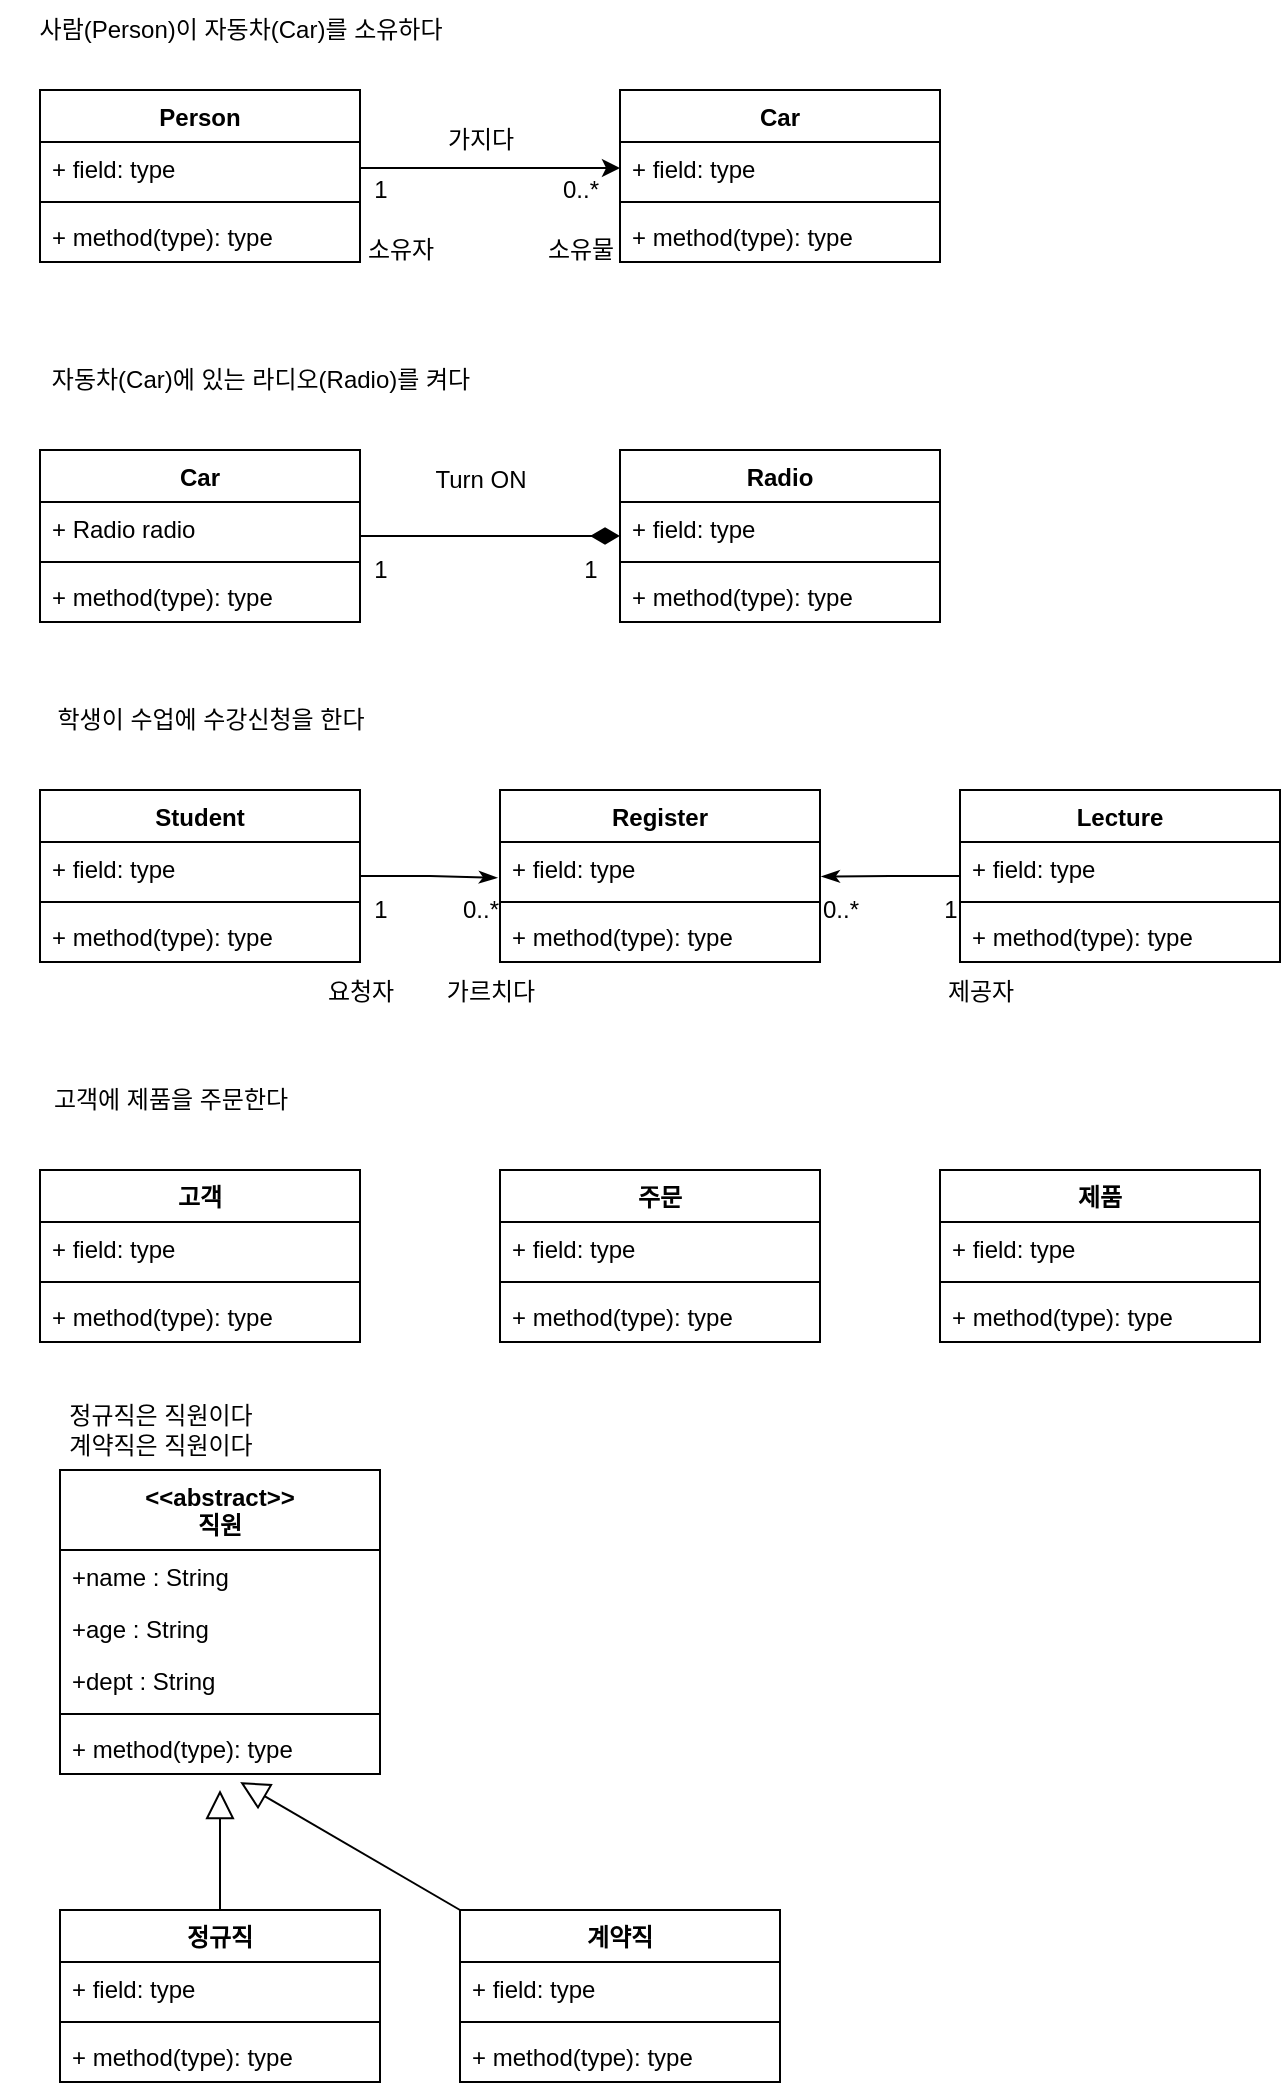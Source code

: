 <mxfile version="20.4.0" type="device" pages="2"><diagram id="C5RBs43oDa-KdzZeNtuy" name="Page-1"><mxGraphModel dx="813" dy="454" grid="1" gridSize="10" guides="1" tooltips="1" connect="1" arrows="1" fold="1" page="1" pageScale="1" pageWidth="3300" pageHeight="4681" math="0" shadow="0"><root><mxCell id="WIyWlLk6GJQsqaUBKTNV-0"/><mxCell id="WIyWlLk6GJQsqaUBKTNV-1" parent="WIyWlLk6GJQsqaUBKTNV-0"/><mxCell id="ohWjydTr4mGDz8ytIWR_-1" value="사람(Person)이 자동차(Car)를 소유하다" style="text;html=1;align=center;verticalAlign=middle;resizable=0;points=[];autosize=1;strokeColor=none;fillColor=none;" vertex="1" parent="WIyWlLk6GJQsqaUBKTNV-1"><mxGeometry x="10" y="105" width="240" height="30" as="geometry"/></mxCell><mxCell id="ohWjydTr4mGDz8ytIWR_-2" value="Person" style="swimlane;fontStyle=1;align=center;verticalAlign=top;childLayout=stackLayout;horizontal=1;startSize=26;horizontalStack=0;resizeParent=1;resizeParentMax=0;resizeLast=0;collapsible=1;marginBottom=0;" vertex="1" parent="WIyWlLk6GJQsqaUBKTNV-1"><mxGeometry x="30" y="150" width="160" height="86" as="geometry"/></mxCell><mxCell id="ohWjydTr4mGDz8ytIWR_-3" value="+ field: type" style="text;strokeColor=none;fillColor=none;align=left;verticalAlign=top;spacingLeft=4;spacingRight=4;overflow=hidden;rotatable=0;points=[[0,0.5],[1,0.5]];portConstraint=eastwest;" vertex="1" parent="ohWjydTr4mGDz8ytIWR_-2"><mxGeometry y="26" width="160" height="26" as="geometry"/></mxCell><mxCell id="ohWjydTr4mGDz8ytIWR_-4" value="" style="line;strokeWidth=1;fillColor=none;align=left;verticalAlign=middle;spacingTop=-1;spacingLeft=3;spacingRight=3;rotatable=0;labelPosition=right;points=[];portConstraint=eastwest;strokeColor=inherit;" vertex="1" parent="ohWjydTr4mGDz8ytIWR_-2"><mxGeometry y="52" width="160" height="8" as="geometry"/></mxCell><mxCell id="ohWjydTr4mGDz8ytIWR_-5" value="+ method(type): type" style="text;strokeColor=none;fillColor=none;align=left;verticalAlign=top;spacingLeft=4;spacingRight=4;overflow=hidden;rotatable=0;points=[[0,0.5],[1,0.5]];portConstraint=eastwest;" vertex="1" parent="ohWjydTr4mGDz8ytIWR_-2"><mxGeometry y="60" width="160" height="26" as="geometry"/></mxCell><mxCell id="ohWjydTr4mGDz8ytIWR_-6" value="Car" style="swimlane;fontStyle=1;align=center;verticalAlign=top;childLayout=stackLayout;horizontal=1;startSize=26;horizontalStack=0;resizeParent=1;resizeParentMax=0;resizeLast=0;collapsible=1;marginBottom=0;" vertex="1" parent="WIyWlLk6GJQsqaUBKTNV-1"><mxGeometry x="320" y="150" width="160" height="86" as="geometry"/></mxCell><mxCell id="ohWjydTr4mGDz8ytIWR_-7" value="+ field: type" style="text;strokeColor=none;fillColor=none;align=left;verticalAlign=top;spacingLeft=4;spacingRight=4;overflow=hidden;rotatable=0;points=[[0,0.5],[1,0.5]];portConstraint=eastwest;" vertex="1" parent="ohWjydTr4mGDz8ytIWR_-6"><mxGeometry y="26" width="160" height="26" as="geometry"/></mxCell><mxCell id="ohWjydTr4mGDz8ytIWR_-8" value="" style="line;strokeWidth=1;fillColor=none;align=left;verticalAlign=middle;spacingTop=-1;spacingLeft=3;spacingRight=3;rotatable=0;labelPosition=right;points=[];portConstraint=eastwest;strokeColor=inherit;" vertex="1" parent="ohWjydTr4mGDz8ytIWR_-6"><mxGeometry y="52" width="160" height="8" as="geometry"/></mxCell><mxCell id="ohWjydTr4mGDz8ytIWR_-9" value="+ method(type): type" style="text;strokeColor=none;fillColor=none;align=left;verticalAlign=top;spacingLeft=4;spacingRight=4;overflow=hidden;rotatable=0;points=[[0,0.5],[1,0.5]];portConstraint=eastwest;" vertex="1" parent="ohWjydTr4mGDz8ytIWR_-6"><mxGeometry y="60" width="160" height="26" as="geometry"/></mxCell><mxCell id="ohWjydTr4mGDz8ytIWR_-10" value="" style="edgeStyle=orthogonalEdgeStyle;rounded=0;orthogonalLoop=1;jettySize=auto;html=1;entryX=0;entryY=0.5;entryDx=0;entryDy=0;" edge="1" parent="WIyWlLk6GJQsqaUBKTNV-1" source="ohWjydTr4mGDz8ytIWR_-3" target="ohWjydTr4mGDz8ytIWR_-7"><mxGeometry relative="1" as="geometry"><Array as="points"/></mxGeometry></mxCell><mxCell id="ohWjydTr4mGDz8ytIWR_-11" value="가지다" style="text;html=1;align=center;verticalAlign=middle;resizable=0;points=[];autosize=1;strokeColor=none;fillColor=none;" vertex="1" parent="WIyWlLk6GJQsqaUBKTNV-1"><mxGeometry x="220" y="160" width="60" height="30" as="geometry"/></mxCell><mxCell id="ohWjydTr4mGDz8ytIWR_-12" value="1" style="text;html=1;align=center;verticalAlign=middle;resizable=0;points=[];autosize=1;strokeColor=none;fillColor=none;" vertex="1" parent="WIyWlLk6GJQsqaUBKTNV-1"><mxGeometry x="185" y="185" width="30" height="30" as="geometry"/></mxCell><mxCell id="ohWjydTr4mGDz8ytIWR_-13" value="0..*" style="text;html=1;align=center;verticalAlign=middle;resizable=0;points=[];autosize=1;strokeColor=none;fillColor=none;" vertex="1" parent="WIyWlLk6GJQsqaUBKTNV-1"><mxGeometry x="280" y="185" width="40" height="30" as="geometry"/></mxCell><mxCell id="ohWjydTr4mGDz8ytIWR_-14" value="소유자" style="text;html=1;align=center;verticalAlign=middle;resizable=0;points=[];autosize=1;strokeColor=none;fillColor=none;" vertex="1" parent="WIyWlLk6GJQsqaUBKTNV-1"><mxGeometry x="180" y="215" width="60" height="30" as="geometry"/></mxCell><mxCell id="ohWjydTr4mGDz8ytIWR_-15" value="소유물" style="text;html=1;align=center;verticalAlign=middle;resizable=0;points=[];autosize=1;strokeColor=none;fillColor=none;" vertex="1" parent="WIyWlLk6GJQsqaUBKTNV-1"><mxGeometry x="270" y="215" width="60" height="30" as="geometry"/></mxCell><mxCell id="ohWjydTr4mGDz8ytIWR_-16" value="자동차(Car)에 있는 라디오(Radio)를 켜다" style="text;html=1;align=center;verticalAlign=middle;resizable=0;points=[];autosize=1;strokeColor=none;fillColor=none;" vertex="1" parent="WIyWlLk6GJQsqaUBKTNV-1"><mxGeometry x="20" y="280" width="240" height="30" as="geometry"/></mxCell><mxCell id="ohWjydTr4mGDz8ytIWR_-25" value="" style="edgeStyle=orthogonalEdgeStyle;rounded=0;orthogonalLoop=1;jettySize=auto;html=1;entryX=0;entryY=0.654;entryDx=0;entryDy=0;entryPerimeter=0;endArrow=diamondThin;endFill=1;endSize=12;" edge="1" parent="WIyWlLk6GJQsqaUBKTNV-1" source="ohWjydTr4mGDz8ytIWR_-17" target="ohWjydTr4mGDz8ytIWR_-22"><mxGeometry relative="1" as="geometry"/></mxCell><mxCell id="ohWjydTr4mGDz8ytIWR_-17" value="Car" style="swimlane;fontStyle=1;align=center;verticalAlign=top;childLayout=stackLayout;horizontal=1;startSize=26;horizontalStack=0;resizeParent=1;resizeParentMax=0;resizeLast=0;collapsible=1;marginBottom=0;" vertex="1" parent="WIyWlLk6GJQsqaUBKTNV-1"><mxGeometry x="30" y="330" width="160" height="86" as="geometry"/></mxCell><mxCell id="ohWjydTr4mGDz8ytIWR_-18" value="+ Radio radio" style="text;strokeColor=none;fillColor=none;align=left;verticalAlign=top;spacingLeft=4;spacingRight=4;overflow=hidden;rotatable=0;points=[[0,0.5],[1,0.5]];portConstraint=eastwest;" vertex="1" parent="ohWjydTr4mGDz8ytIWR_-17"><mxGeometry y="26" width="160" height="26" as="geometry"/></mxCell><mxCell id="ohWjydTr4mGDz8ytIWR_-19" value="" style="line;strokeWidth=1;fillColor=none;align=left;verticalAlign=middle;spacingTop=-1;spacingLeft=3;spacingRight=3;rotatable=0;labelPosition=right;points=[];portConstraint=eastwest;strokeColor=inherit;" vertex="1" parent="ohWjydTr4mGDz8ytIWR_-17"><mxGeometry y="52" width="160" height="8" as="geometry"/></mxCell><mxCell id="ohWjydTr4mGDz8ytIWR_-20" value="+ method(type): type" style="text;strokeColor=none;fillColor=none;align=left;verticalAlign=top;spacingLeft=4;spacingRight=4;overflow=hidden;rotatable=0;points=[[0,0.5],[1,0.5]];portConstraint=eastwest;" vertex="1" parent="ohWjydTr4mGDz8ytIWR_-17"><mxGeometry y="60" width="160" height="26" as="geometry"/></mxCell><mxCell id="ohWjydTr4mGDz8ytIWR_-21" value="Radio" style="swimlane;fontStyle=1;align=center;verticalAlign=top;childLayout=stackLayout;horizontal=1;startSize=26;horizontalStack=0;resizeParent=1;resizeParentMax=0;resizeLast=0;collapsible=1;marginBottom=0;" vertex="1" parent="WIyWlLk6GJQsqaUBKTNV-1"><mxGeometry x="320" y="330" width="160" height="86" as="geometry"/></mxCell><mxCell id="ohWjydTr4mGDz8ytIWR_-22" value="+ field: type" style="text;strokeColor=none;fillColor=none;align=left;verticalAlign=top;spacingLeft=4;spacingRight=4;overflow=hidden;rotatable=0;points=[[0,0.5],[1,0.5]];portConstraint=eastwest;" vertex="1" parent="ohWjydTr4mGDz8ytIWR_-21"><mxGeometry y="26" width="160" height="26" as="geometry"/></mxCell><mxCell id="ohWjydTr4mGDz8ytIWR_-23" value="" style="line;strokeWidth=1;fillColor=none;align=left;verticalAlign=middle;spacingTop=-1;spacingLeft=3;spacingRight=3;rotatable=0;labelPosition=right;points=[];portConstraint=eastwest;strokeColor=inherit;" vertex="1" parent="ohWjydTr4mGDz8ytIWR_-21"><mxGeometry y="52" width="160" height="8" as="geometry"/></mxCell><mxCell id="ohWjydTr4mGDz8ytIWR_-24" value="+ method(type): type" style="text;strokeColor=none;fillColor=none;align=left;verticalAlign=top;spacingLeft=4;spacingRight=4;overflow=hidden;rotatable=0;points=[[0,0.5],[1,0.5]];portConstraint=eastwest;" vertex="1" parent="ohWjydTr4mGDz8ytIWR_-21"><mxGeometry y="60" width="160" height="26" as="geometry"/></mxCell><mxCell id="ohWjydTr4mGDz8ytIWR_-26" value="Turn ON" style="text;html=1;align=center;verticalAlign=middle;resizable=0;points=[];autosize=1;strokeColor=none;fillColor=none;" vertex="1" parent="WIyWlLk6GJQsqaUBKTNV-1"><mxGeometry x="215" y="330" width="70" height="30" as="geometry"/></mxCell><mxCell id="ohWjydTr4mGDz8ytIWR_-27" value="1" style="text;html=1;align=center;verticalAlign=middle;resizable=0;points=[];autosize=1;strokeColor=none;fillColor=none;" vertex="1" parent="WIyWlLk6GJQsqaUBKTNV-1"><mxGeometry x="185" y="375" width="30" height="30" as="geometry"/></mxCell><mxCell id="ohWjydTr4mGDz8ytIWR_-28" value="1" style="text;html=1;align=center;verticalAlign=middle;resizable=0;points=[];autosize=1;strokeColor=none;fillColor=none;" vertex="1" parent="WIyWlLk6GJQsqaUBKTNV-1"><mxGeometry x="290" y="375" width="30" height="30" as="geometry"/></mxCell><mxCell id="ohWjydTr4mGDz8ytIWR_-29" value="학생이 수업에 수강신청을 한다" style="text;html=1;align=center;verticalAlign=middle;resizable=0;points=[];autosize=1;strokeColor=none;fillColor=none;" vertex="1" parent="WIyWlLk6GJQsqaUBKTNV-1"><mxGeometry x="20" y="450" width="190" height="30" as="geometry"/></mxCell><mxCell id="ohWjydTr4mGDz8ytIWR_-42" value="" style="edgeStyle=orthogonalEdgeStyle;rounded=0;orthogonalLoop=1;jettySize=auto;html=1;endArrow=classicThin;endFill=1;endSize=6;entryX=-0.009;entryY=0.687;entryDx=0;entryDy=0;entryPerimeter=0;" edge="1" parent="WIyWlLk6GJQsqaUBKTNV-1" source="ohWjydTr4mGDz8ytIWR_-30" target="ohWjydTr4mGDz8ytIWR_-39"><mxGeometry relative="1" as="geometry"/></mxCell><mxCell id="ohWjydTr4mGDz8ytIWR_-30" value="Student" style="swimlane;fontStyle=1;align=center;verticalAlign=top;childLayout=stackLayout;horizontal=1;startSize=26;horizontalStack=0;resizeParent=1;resizeParentMax=0;resizeLast=0;collapsible=1;marginBottom=0;" vertex="1" parent="WIyWlLk6GJQsqaUBKTNV-1"><mxGeometry x="30" y="500" width="160" height="86" as="geometry"/></mxCell><mxCell id="ohWjydTr4mGDz8ytIWR_-31" value="+ field: type" style="text;strokeColor=none;fillColor=none;align=left;verticalAlign=top;spacingLeft=4;spacingRight=4;overflow=hidden;rotatable=0;points=[[0,0.5],[1,0.5]];portConstraint=eastwest;" vertex="1" parent="ohWjydTr4mGDz8ytIWR_-30"><mxGeometry y="26" width="160" height="26" as="geometry"/></mxCell><mxCell id="ohWjydTr4mGDz8ytIWR_-32" value="" style="line;strokeWidth=1;fillColor=none;align=left;verticalAlign=middle;spacingTop=-1;spacingLeft=3;spacingRight=3;rotatable=0;labelPosition=right;points=[];portConstraint=eastwest;strokeColor=inherit;" vertex="1" parent="ohWjydTr4mGDz8ytIWR_-30"><mxGeometry y="52" width="160" height="8" as="geometry"/></mxCell><mxCell id="ohWjydTr4mGDz8ytIWR_-33" value="+ method(type): type" style="text;strokeColor=none;fillColor=none;align=left;verticalAlign=top;spacingLeft=4;spacingRight=4;overflow=hidden;rotatable=0;points=[[0,0.5],[1,0.5]];portConstraint=eastwest;" vertex="1" parent="ohWjydTr4mGDz8ytIWR_-30"><mxGeometry y="60" width="160" height="26" as="geometry"/></mxCell><mxCell id="ohWjydTr4mGDz8ytIWR_-43" value="" style="edgeStyle=orthogonalEdgeStyle;rounded=0;orthogonalLoop=1;jettySize=auto;html=1;endArrow=classicThin;endFill=1;endSize=6;entryX=1.005;entryY=0.665;entryDx=0;entryDy=0;entryPerimeter=0;" edge="1" parent="WIyWlLk6GJQsqaUBKTNV-1" source="ohWjydTr4mGDz8ytIWR_-34" target="ohWjydTr4mGDz8ytIWR_-39"><mxGeometry relative="1" as="geometry"/></mxCell><mxCell id="ohWjydTr4mGDz8ytIWR_-34" value="Lecture" style="swimlane;fontStyle=1;align=center;verticalAlign=top;childLayout=stackLayout;horizontal=1;startSize=26;horizontalStack=0;resizeParent=1;resizeParentMax=0;resizeLast=0;collapsible=1;marginBottom=0;" vertex="1" parent="WIyWlLk6GJQsqaUBKTNV-1"><mxGeometry x="490" y="500" width="160" height="86" as="geometry"/></mxCell><mxCell id="ohWjydTr4mGDz8ytIWR_-35" value="+ field: type" style="text;strokeColor=none;fillColor=none;align=left;verticalAlign=top;spacingLeft=4;spacingRight=4;overflow=hidden;rotatable=0;points=[[0,0.5],[1,0.5]];portConstraint=eastwest;" vertex="1" parent="ohWjydTr4mGDz8ytIWR_-34"><mxGeometry y="26" width="160" height="26" as="geometry"/></mxCell><mxCell id="ohWjydTr4mGDz8ytIWR_-36" value="" style="line;strokeWidth=1;fillColor=none;align=left;verticalAlign=middle;spacingTop=-1;spacingLeft=3;spacingRight=3;rotatable=0;labelPosition=right;points=[];portConstraint=eastwest;strokeColor=inherit;" vertex="1" parent="ohWjydTr4mGDz8ytIWR_-34"><mxGeometry y="52" width="160" height="8" as="geometry"/></mxCell><mxCell id="ohWjydTr4mGDz8ytIWR_-37" value="+ method(type): type" style="text;strokeColor=none;fillColor=none;align=left;verticalAlign=top;spacingLeft=4;spacingRight=4;overflow=hidden;rotatable=0;points=[[0,0.5],[1,0.5]];portConstraint=eastwest;" vertex="1" parent="ohWjydTr4mGDz8ytIWR_-34"><mxGeometry y="60" width="160" height="26" as="geometry"/></mxCell><mxCell id="ohWjydTr4mGDz8ytIWR_-38" value="Register" style="swimlane;fontStyle=1;align=center;verticalAlign=top;childLayout=stackLayout;horizontal=1;startSize=26;horizontalStack=0;resizeParent=1;resizeParentMax=0;resizeLast=0;collapsible=1;marginBottom=0;" vertex="1" parent="WIyWlLk6GJQsqaUBKTNV-1"><mxGeometry x="260" y="500" width="160" height="86" as="geometry"/></mxCell><mxCell id="ohWjydTr4mGDz8ytIWR_-39" value="+ field: type" style="text;strokeColor=none;fillColor=none;align=left;verticalAlign=top;spacingLeft=4;spacingRight=4;overflow=hidden;rotatable=0;points=[[0,0.5],[1,0.5]];portConstraint=eastwest;" vertex="1" parent="ohWjydTr4mGDz8ytIWR_-38"><mxGeometry y="26" width="160" height="26" as="geometry"/></mxCell><mxCell id="ohWjydTr4mGDz8ytIWR_-40" value="" style="line;strokeWidth=1;fillColor=none;align=left;verticalAlign=middle;spacingTop=-1;spacingLeft=3;spacingRight=3;rotatable=0;labelPosition=right;points=[];portConstraint=eastwest;strokeColor=inherit;" vertex="1" parent="ohWjydTr4mGDz8ytIWR_-38"><mxGeometry y="52" width="160" height="8" as="geometry"/></mxCell><mxCell id="ohWjydTr4mGDz8ytIWR_-41" value="+ method(type): type" style="text;strokeColor=none;fillColor=none;align=left;verticalAlign=top;spacingLeft=4;spacingRight=4;overflow=hidden;rotatable=0;points=[[0,0.5],[1,0.5]];portConstraint=eastwest;" vertex="1" parent="ohWjydTr4mGDz8ytIWR_-38"><mxGeometry y="60" width="160" height="26" as="geometry"/></mxCell><mxCell id="ohWjydTr4mGDz8ytIWR_-44" value="1" style="text;html=1;align=center;verticalAlign=middle;resizable=0;points=[];autosize=1;strokeColor=none;fillColor=none;" vertex="1" parent="WIyWlLk6GJQsqaUBKTNV-1"><mxGeometry x="185" y="545" width="30" height="30" as="geometry"/></mxCell><mxCell id="ohWjydTr4mGDz8ytIWR_-45" value="0..*" style="text;html=1;align=center;verticalAlign=middle;resizable=0;points=[];autosize=1;strokeColor=none;fillColor=none;" vertex="1" parent="WIyWlLk6GJQsqaUBKTNV-1"><mxGeometry x="230" y="545" width="40" height="30" as="geometry"/></mxCell><mxCell id="ohWjydTr4mGDz8ytIWR_-46" value="1" style="text;html=1;align=center;verticalAlign=middle;resizable=0;points=[];autosize=1;strokeColor=none;fillColor=none;" vertex="1" parent="WIyWlLk6GJQsqaUBKTNV-1"><mxGeometry x="470" y="545" width="30" height="30" as="geometry"/></mxCell><mxCell id="ohWjydTr4mGDz8ytIWR_-47" value="0..*" style="text;html=1;align=center;verticalAlign=middle;resizable=0;points=[];autosize=1;strokeColor=none;fillColor=none;" vertex="1" parent="WIyWlLk6GJQsqaUBKTNV-1"><mxGeometry x="410" y="545" width="40" height="30" as="geometry"/></mxCell><mxCell id="ohWjydTr4mGDz8ytIWR_-48" value="요청자" style="text;html=1;align=center;verticalAlign=middle;resizable=0;points=[];autosize=1;strokeColor=none;fillColor=none;" vertex="1" parent="WIyWlLk6GJQsqaUBKTNV-1"><mxGeometry x="160" y="586" width="60" height="30" as="geometry"/></mxCell><mxCell id="ohWjydTr4mGDz8ytIWR_-49" value="가르치다" style="text;html=1;align=center;verticalAlign=middle;resizable=0;points=[];autosize=1;strokeColor=none;fillColor=none;" vertex="1" parent="WIyWlLk6GJQsqaUBKTNV-1"><mxGeometry x="220" y="586" width="70" height="30" as="geometry"/></mxCell><mxCell id="ohWjydTr4mGDz8ytIWR_-50" value="제공자" style="text;html=1;align=center;verticalAlign=middle;resizable=0;points=[];autosize=1;strokeColor=none;fillColor=none;" vertex="1" parent="WIyWlLk6GJQsqaUBKTNV-1"><mxGeometry x="470" y="586" width="60" height="30" as="geometry"/></mxCell><mxCell id="ohWjydTr4mGDz8ytIWR_-51" value="고객에 제품을 주문한다" style="text;html=1;align=center;verticalAlign=middle;resizable=0;points=[];autosize=1;strokeColor=none;fillColor=none;" vertex="1" parent="WIyWlLk6GJQsqaUBKTNV-1"><mxGeometry x="20" y="640" width="150" height="30" as="geometry"/></mxCell><mxCell id="ohWjydTr4mGDz8ytIWR_-52" value="고객" style="swimlane;fontStyle=1;align=center;verticalAlign=top;childLayout=stackLayout;horizontal=1;startSize=26;horizontalStack=0;resizeParent=1;resizeParentMax=0;resizeLast=0;collapsible=1;marginBottom=0;" vertex="1" parent="WIyWlLk6GJQsqaUBKTNV-1"><mxGeometry x="30" y="690" width="160" height="86" as="geometry"/></mxCell><mxCell id="ohWjydTr4mGDz8ytIWR_-53" value="+ field: type" style="text;strokeColor=none;fillColor=none;align=left;verticalAlign=top;spacingLeft=4;spacingRight=4;overflow=hidden;rotatable=0;points=[[0,0.5],[1,0.5]];portConstraint=eastwest;" vertex="1" parent="ohWjydTr4mGDz8ytIWR_-52"><mxGeometry y="26" width="160" height="26" as="geometry"/></mxCell><mxCell id="ohWjydTr4mGDz8ytIWR_-54" value="" style="line;strokeWidth=1;fillColor=none;align=left;verticalAlign=middle;spacingTop=-1;spacingLeft=3;spacingRight=3;rotatable=0;labelPosition=right;points=[];portConstraint=eastwest;strokeColor=inherit;" vertex="1" parent="ohWjydTr4mGDz8ytIWR_-52"><mxGeometry y="52" width="160" height="8" as="geometry"/></mxCell><mxCell id="ohWjydTr4mGDz8ytIWR_-55" value="+ method(type): type" style="text;strokeColor=none;fillColor=none;align=left;verticalAlign=top;spacingLeft=4;spacingRight=4;overflow=hidden;rotatable=0;points=[[0,0.5],[1,0.5]];portConstraint=eastwest;" vertex="1" parent="ohWjydTr4mGDz8ytIWR_-52"><mxGeometry y="60" width="160" height="26" as="geometry"/></mxCell><mxCell id="ohWjydTr4mGDz8ytIWR_-56" value="제품" style="swimlane;fontStyle=1;align=center;verticalAlign=top;childLayout=stackLayout;horizontal=1;startSize=26;horizontalStack=0;resizeParent=1;resizeParentMax=0;resizeLast=0;collapsible=1;marginBottom=0;" vertex="1" parent="WIyWlLk6GJQsqaUBKTNV-1"><mxGeometry x="480" y="690" width="160" height="86" as="geometry"/></mxCell><mxCell id="ohWjydTr4mGDz8ytIWR_-57" value="+ field: type" style="text;strokeColor=none;fillColor=none;align=left;verticalAlign=top;spacingLeft=4;spacingRight=4;overflow=hidden;rotatable=0;points=[[0,0.5],[1,0.5]];portConstraint=eastwest;" vertex="1" parent="ohWjydTr4mGDz8ytIWR_-56"><mxGeometry y="26" width="160" height="26" as="geometry"/></mxCell><mxCell id="ohWjydTr4mGDz8ytIWR_-58" value="" style="line;strokeWidth=1;fillColor=none;align=left;verticalAlign=middle;spacingTop=-1;spacingLeft=3;spacingRight=3;rotatable=0;labelPosition=right;points=[];portConstraint=eastwest;strokeColor=inherit;" vertex="1" parent="ohWjydTr4mGDz8ytIWR_-56"><mxGeometry y="52" width="160" height="8" as="geometry"/></mxCell><mxCell id="ohWjydTr4mGDz8ytIWR_-59" value="+ method(type): type" style="text;strokeColor=none;fillColor=none;align=left;verticalAlign=top;spacingLeft=4;spacingRight=4;overflow=hidden;rotatable=0;points=[[0,0.5],[1,0.5]];portConstraint=eastwest;" vertex="1" parent="ohWjydTr4mGDz8ytIWR_-56"><mxGeometry y="60" width="160" height="26" as="geometry"/></mxCell><mxCell id="ohWjydTr4mGDz8ytIWR_-61" value="주문" style="swimlane;fontStyle=1;align=center;verticalAlign=top;childLayout=stackLayout;horizontal=1;startSize=26;horizontalStack=0;resizeParent=1;resizeParentMax=0;resizeLast=0;collapsible=1;marginBottom=0;" vertex="1" parent="WIyWlLk6GJQsqaUBKTNV-1"><mxGeometry x="260" y="690" width="160" height="86" as="geometry"/></mxCell><mxCell id="ohWjydTr4mGDz8ytIWR_-62" value="+ field: type" style="text;strokeColor=none;fillColor=none;align=left;verticalAlign=top;spacingLeft=4;spacingRight=4;overflow=hidden;rotatable=0;points=[[0,0.5],[1,0.5]];portConstraint=eastwest;" vertex="1" parent="ohWjydTr4mGDz8ytIWR_-61"><mxGeometry y="26" width="160" height="26" as="geometry"/></mxCell><mxCell id="ohWjydTr4mGDz8ytIWR_-63" value="" style="line;strokeWidth=1;fillColor=none;align=left;verticalAlign=middle;spacingTop=-1;spacingLeft=3;spacingRight=3;rotatable=0;labelPosition=right;points=[];portConstraint=eastwest;strokeColor=inherit;" vertex="1" parent="ohWjydTr4mGDz8ytIWR_-61"><mxGeometry y="52" width="160" height="8" as="geometry"/></mxCell><mxCell id="ohWjydTr4mGDz8ytIWR_-64" value="+ method(type): type" style="text;strokeColor=none;fillColor=none;align=left;verticalAlign=top;spacingLeft=4;spacingRight=4;overflow=hidden;rotatable=0;points=[[0,0.5],[1,0.5]];portConstraint=eastwest;" vertex="1" parent="ohWjydTr4mGDz8ytIWR_-61"><mxGeometry y="60" width="160" height="26" as="geometry"/></mxCell><mxCell id="ohWjydTr4mGDz8ytIWR_-65" value="정규직은 직원이다&lt;br&gt;계약직은 직원이다" style="text;html=1;align=center;verticalAlign=middle;resizable=0;points=[];autosize=1;strokeColor=none;fillColor=none;" vertex="1" parent="WIyWlLk6GJQsqaUBKTNV-1"><mxGeometry x="30" y="800" width="120" height="40" as="geometry"/></mxCell><mxCell id="ohWjydTr4mGDz8ytIWR_-66" value="&lt;&lt;abstract&gt;&gt;&#10;직원" style="swimlane;fontStyle=1;align=center;verticalAlign=top;childLayout=stackLayout;horizontal=1;startSize=40;horizontalStack=0;resizeParent=1;resizeParentMax=0;resizeLast=0;collapsible=1;marginBottom=0;" vertex="1" parent="WIyWlLk6GJQsqaUBKTNV-1"><mxGeometry x="40" y="840" width="160" height="152" as="geometry"/></mxCell><mxCell id="ohWjydTr4mGDz8ytIWR_-67" value="+name : String" style="text;strokeColor=none;fillColor=none;align=left;verticalAlign=top;spacingLeft=4;spacingRight=4;overflow=hidden;rotatable=0;points=[[0,0.5],[1,0.5]];portConstraint=eastwest;" vertex="1" parent="ohWjydTr4mGDz8ytIWR_-66"><mxGeometry y="40" width="160" height="26" as="geometry"/></mxCell><mxCell id="ohWjydTr4mGDz8ytIWR_-80" value="+age : String&#10;" style="text;strokeColor=none;fillColor=none;align=left;verticalAlign=top;spacingLeft=4;spacingRight=4;overflow=hidden;rotatable=0;points=[[0,0.5],[1,0.5]];portConstraint=eastwest;" vertex="1" parent="ohWjydTr4mGDz8ytIWR_-66"><mxGeometry y="66" width="160" height="26" as="geometry"/></mxCell><mxCell id="ohWjydTr4mGDz8ytIWR_-81" value="+dept : String&#10;" style="text;strokeColor=none;fillColor=none;align=left;verticalAlign=top;spacingLeft=4;spacingRight=4;overflow=hidden;rotatable=0;points=[[0,0.5],[1,0.5]];portConstraint=eastwest;" vertex="1" parent="ohWjydTr4mGDz8ytIWR_-66"><mxGeometry y="92" width="160" height="26" as="geometry"/></mxCell><mxCell id="ohWjydTr4mGDz8ytIWR_-68" value="" style="line;strokeWidth=1;fillColor=none;align=left;verticalAlign=middle;spacingTop=-1;spacingLeft=3;spacingRight=3;rotatable=0;labelPosition=right;points=[];portConstraint=eastwest;strokeColor=inherit;" vertex="1" parent="ohWjydTr4mGDz8ytIWR_-66"><mxGeometry y="118" width="160" height="8" as="geometry"/></mxCell><mxCell id="ohWjydTr4mGDz8ytIWR_-69" value="+ method(type): type" style="text;strokeColor=none;fillColor=none;align=left;verticalAlign=top;spacingLeft=4;spacingRight=4;overflow=hidden;rotatable=0;points=[[0,0.5],[1,0.5]];portConstraint=eastwest;" vertex="1" parent="ohWjydTr4mGDz8ytIWR_-66"><mxGeometry y="126" width="160" height="26" as="geometry"/></mxCell><mxCell id="ohWjydTr4mGDz8ytIWR_-78" value="" style="edgeStyle=orthogonalEdgeStyle;rounded=0;orthogonalLoop=1;jettySize=auto;html=1;endArrow=block;endFill=0;endSize=12;" edge="1" parent="WIyWlLk6GJQsqaUBKTNV-1" source="ohWjydTr4mGDz8ytIWR_-70"><mxGeometry relative="1" as="geometry"><mxPoint x="120" y="1000" as="targetPoint"/></mxGeometry></mxCell><mxCell id="ohWjydTr4mGDz8ytIWR_-70" value="정규직" style="swimlane;fontStyle=1;align=center;verticalAlign=top;childLayout=stackLayout;horizontal=1;startSize=26;horizontalStack=0;resizeParent=1;resizeParentMax=0;resizeLast=0;collapsible=1;marginBottom=0;" vertex="1" parent="WIyWlLk6GJQsqaUBKTNV-1"><mxGeometry x="40" y="1060" width="160" height="86" as="geometry"/></mxCell><mxCell id="ohWjydTr4mGDz8ytIWR_-71" value="+ field: type" style="text;strokeColor=none;fillColor=none;align=left;verticalAlign=top;spacingLeft=4;spacingRight=4;overflow=hidden;rotatable=0;points=[[0,0.5],[1,0.5]];portConstraint=eastwest;" vertex="1" parent="ohWjydTr4mGDz8ytIWR_-70"><mxGeometry y="26" width="160" height="26" as="geometry"/></mxCell><mxCell id="ohWjydTr4mGDz8ytIWR_-72" value="" style="line;strokeWidth=1;fillColor=none;align=left;verticalAlign=middle;spacingTop=-1;spacingLeft=3;spacingRight=3;rotatable=0;labelPosition=right;points=[];portConstraint=eastwest;strokeColor=inherit;" vertex="1" parent="ohWjydTr4mGDz8ytIWR_-70"><mxGeometry y="52" width="160" height="8" as="geometry"/></mxCell><mxCell id="ohWjydTr4mGDz8ytIWR_-73" value="+ method(type): type" style="text;strokeColor=none;fillColor=none;align=left;verticalAlign=top;spacingLeft=4;spacingRight=4;overflow=hidden;rotatable=0;points=[[0,0.5],[1,0.5]];portConstraint=eastwest;" vertex="1" parent="ohWjydTr4mGDz8ytIWR_-70"><mxGeometry y="60" width="160" height="26" as="geometry"/></mxCell><mxCell id="ohWjydTr4mGDz8ytIWR_-74" value="계약직" style="swimlane;fontStyle=1;align=center;verticalAlign=top;childLayout=stackLayout;horizontal=1;startSize=26;horizontalStack=0;resizeParent=1;resizeParentMax=0;resizeLast=0;collapsible=1;marginBottom=0;" vertex="1" parent="WIyWlLk6GJQsqaUBKTNV-1"><mxGeometry x="240" y="1060" width="160" height="86" as="geometry"/></mxCell><mxCell id="ohWjydTr4mGDz8ytIWR_-75" value="+ field: type" style="text;strokeColor=none;fillColor=none;align=left;verticalAlign=top;spacingLeft=4;spacingRight=4;overflow=hidden;rotatable=0;points=[[0,0.5],[1,0.5]];portConstraint=eastwest;" vertex="1" parent="ohWjydTr4mGDz8ytIWR_-74"><mxGeometry y="26" width="160" height="26" as="geometry"/></mxCell><mxCell id="ohWjydTr4mGDz8ytIWR_-76" value="" style="line;strokeWidth=1;fillColor=none;align=left;verticalAlign=middle;spacingTop=-1;spacingLeft=3;spacingRight=3;rotatable=0;labelPosition=right;points=[];portConstraint=eastwest;strokeColor=inherit;" vertex="1" parent="ohWjydTr4mGDz8ytIWR_-74"><mxGeometry y="52" width="160" height="8" as="geometry"/></mxCell><mxCell id="ohWjydTr4mGDz8ytIWR_-77" value="+ method(type): type" style="text;strokeColor=none;fillColor=none;align=left;verticalAlign=top;spacingLeft=4;spacingRight=4;overflow=hidden;rotatable=0;points=[[0,0.5],[1,0.5]];portConstraint=eastwest;" vertex="1" parent="ohWjydTr4mGDz8ytIWR_-74"><mxGeometry y="60" width="160" height="26" as="geometry"/></mxCell><mxCell id="ohWjydTr4mGDz8ytIWR_-79" value="" style="endArrow=block;html=1;rounded=0;endSize=12;entryX=0.563;entryY=1.154;entryDx=0;entryDy=0;entryPerimeter=0;exitX=0;exitY=0;exitDx=0;exitDy=0;endFill=0;" edge="1" parent="WIyWlLk6GJQsqaUBKTNV-1" source="ohWjydTr4mGDz8ytIWR_-74" target="ohWjydTr4mGDz8ytIWR_-69"><mxGeometry width="50" height="50" relative="1" as="geometry"><mxPoint x="300" y="960" as="sourcePoint"/><mxPoint x="350" y="910" as="targetPoint"/></mxGeometry></mxCell></root></mxGraphModel></diagram><diagram id="Fg6v4SpI2fp__dNc2T2A" name="페이지-2"><mxGraphModel dx="1422" dy="794" grid="1" gridSize="10" guides="1" tooltips="1" connect="1" arrows="1" fold="1" page="1" pageScale="1" pageWidth="3300" pageHeight="4681" math="0" shadow="0"><root><mxCell id="0"/><mxCell id="1" parent="0"/><mxCell id="GLEREeiPmzJYAP-rvY0S-33" value="" style="edgeStyle=orthogonalEdgeStyle;rounded=0;orthogonalLoop=1;jettySize=auto;html=1;endArrow=classicThin;endFill=1;endSize=12;entryX=0.998;entryY=0.894;entryDx=0;entryDy=0;entryPerimeter=0;" edge="1" parent="1" source="GLEREeiPmzJYAP-rvY0S-1" target="GLEREeiPmzJYAP-rvY0S-23"><mxGeometry relative="1" as="geometry"/></mxCell><mxCell id="GLEREeiPmzJYAP-rvY0S-1" value="Marine" style="swimlane;fontStyle=1;align=center;verticalAlign=top;childLayout=stackLayout;horizontal=1;startSize=26;horizontalStack=0;resizeParent=1;resizeParentMax=0;resizeLast=0;collapsible=1;marginBottom=0;" vertex="1" parent="1"><mxGeometry x="360" y="293" width="160" height="112" as="geometry"/></mxCell><mxCell id="GLEREeiPmzJYAP-rvY0S-38" value="-myGun : Gun" style="text;strokeColor=none;fillColor=none;align=left;verticalAlign=top;spacingLeft=4;spacingRight=4;overflow=hidden;rotatable=0;points=[[0,0.5],[1,0.5]];portConstraint=eastwest;" vertex="1" parent="GLEREeiPmzJYAP-rvY0S-1"><mxGeometry y="26" width="160" height="26" as="geometry"/></mxCell><mxCell id="GLEREeiPmzJYAP-rvY0S-3" value="" style="line;strokeWidth=1;fillColor=none;align=left;verticalAlign=middle;spacingTop=-1;spacingLeft=3;spacingRight=3;rotatable=0;labelPosition=right;points=[];portConstraint=eastwest;strokeColor=inherit;" vertex="1" parent="GLEREeiPmzJYAP-rvY0S-1"><mxGeometry y="52" width="160" height="8" as="geometry"/></mxCell><mxCell id="GLEREeiPmzJYAP-rvY0S-4" value="+move():void&#10;" style="text;strokeColor=none;fillColor=none;align=left;verticalAlign=top;spacingLeft=4;spacingRight=4;overflow=hidden;rotatable=0;points=[[0,0.5],[1,0.5]];portConstraint=eastwest;" vertex="1" parent="GLEREeiPmzJYAP-rvY0S-1"><mxGeometry y="60" width="160" height="26" as="geometry"/></mxCell><mxCell id="GLEREeiPmzJYAP-rvY0S-19" value="+Attack(Unit unit):void" style="text;strokeColor=none;fillColor=none;align=left;verticalAlign=top;spacingLeft=4;spacingRight=4;overflow=hidden;rotatable=0;points=[[0,0.5],[1,0.5]];portConstraint=eastwest;" vertex="1" parent="GLEREeiPmzJYAP-rvY0S-1"><mxGeometry y="86" width="160" height="26" as="geometry"/></mxCell><mxCell id="GLEREeiPmzJYAP-rvY0S-5" value="마린은 유닛이다&lt;br&gt;메딕은 유닛이다&lt;br&gt;마린은 55mm Gum을 이용해서 공격한다" style="text;html=1;align=left;verticalAlign=middle;resizable=0;points=[];autosize=1;strokeColor=none;fillColor=none;" vertex="1" parent="1"><mxGeometry x="90" y="30" width="240" height="60" as="geometry"/></mxCell><mxCell id="GLEREeiPmzJYAP-rvY0S-6" value="&lt;&lt;abstract&gt;&gt;&#10;UNIT" style="swimlane;fontStyle=1;align=center;verticalAlign=top;childLayout=stackLayout;horizontal=1;startSize=40;horizontalStack=0;resizeParent=1;resizeParentMax=0;resizeLast=0;collapsible=1;marginBottom=0;" vertex="1" parent="1"><mxGeometry x="490" y="40" width="160" height="178" as="geometry"/></mxCell><mxCell id="GLEREeiPmzJYAP-rvY0S-7" value="+ HP : int" style="text;strokeColor=none;fillColor=none;align=left;verticalAlign=top;spacingLeft=4;spacingRight=4;overflow=hidden;rotatable=0;points=[[0,0.5],[1,0.5]];portConstraint=eastwest;" vertex="1" parent="GLEREeiPmzJYAP-rvY0S-6"><mxGeometry y="40" width="160" height="26" as="geometry"/></mxCell><mxCell id="GLEREeiPmzJYAP-rvY0S-16" value="+name : String" style="text;strokeColor=none;fillColor=none;align=left;verticalAlign=top;spacingLeft=4;spacingRight=4;overflow=hidden;rotatable=0;points=[[0,0.5],[1,0.5]];portConstraint=eastwest;" vertex="1" parent="GLEREeiPmzJYAP-rvY0S-6"><mxGeometry y="66" width="160" height="26" as="geometry"/></mxCell><mxCell id="GLEREeiPmzJYAP-rvY0S-41" value="+isalive : boolean" style="text;strokeColor=none;fillColor=none;align=left;verticalAlign=top;spacingLeft=4;spacingRight=4;overflow=hidden;rotatable=0;points=[[0,0.5],[1,0.5]];portConstraint=eastwest;" vertex="1" parent="GLEREeiPmzJYAP-rvY0S-6"><mxGeometry y="92" width="160" height="26" as="geometry"/></mxCell><mxCell id="GLEREeiPmzJYAP-rvY0S-8" value="" style="line;strokeWidth=1;fillColor=none;align=left;verticalAlign=middle;spacingTop=-1;spacingLeft=3;spacingRight=3;rotatable=0;labelPosition=right;points=[];portConstraint=eastwest;strokeColor=inherit;" vertex="1" parent="GLEREeiPmzJYAP-rvY0S-6"><mxGeometry y="118" width="160" height="8" as="geometry"/></mxCell><mxCell id="GLEREeiPmzJYAP-rvY0S-9" value="+move() : void" style="text;strokeColor=none;fillColor=none;align=left;verticalAlign=top;spacingLeft=4;spacingRight=4;overflow=hidden;rotatable=0;points=[[0,0.5],[1,0.5]];portConstraint=eastwest;" vertex="1" parent="GLEREeiPmzJYAP-rvY0S-6"><mxGeometry y="126" width="160" height="26" as="geometry"/></mxCell><mxCell id="GLEREeiPmzJYAP-rvY0S-17" value="+UnderAttack(int damage) : void" style="text;strokeColor=none;fillColor=none;align=left;verticalAlign=top;spacingLeft=4;spacingRight=4;overflow=hidden;rotatable=0;points=[[0,0.5],[1,0.5]];portConstraint=eastwest;" vertex="1" parent="GLEREeiPmzJYAP-rvY0S-6"><mxGeometry y="152" width="160" height="26" as="geometry"/></mxCell><mxCell id="GLEREeiPmzJYAP-rvY0S-10" value="" style="endArrow=block;html=1;rounded=0;endSize=12;exitX=0.5;exitY=0;exitDx=0;exitDy=0;endFill=0;" edge="1" parent="1" source="GLEREeiPmzJYAP-rvY0S-1" target="GLEREeiPmzJYAP-rvY0S-17"><mxGeometry width="50" height="50" relative="1" as="geometry"><mxPoint x="560" y="430" as="sourcePoint"/><mxPoint x="610" y="380" as="targetPoint"/></mxGeometry></mxCell><mxCell id="GLEREeiPmzJYAP-rvY0S-11" value="Medic" style="swimlane;fontStyle=1;align=center;verticalAlign=top;childLayout=stackLayout;horizontal=1;startSize=26;horizontalStack=0;resizeParent=1;resizeParentMax=0;resizeLast=0;collapsible=1;marginBottom=0;" vertex="1" parent="1"><mxGeometry x="570" y="293" width="160" height="112" as="geometry"/></mxCell><mxCell id="GLEREeiPmzJYAP-rvY0S-12" value="-HeallingPoint : int" style="text;strokeColor=none;fillColor=none;align=left;verticalAlign=top;spacingLeft=4;spacingRight=4;overflow=hidden;rotatable=0;points=[[0,0.5],[1,0.5]];portConstraint=eastwest;" vertex="1" parent="GLEREeiPmzJYAP-rvY0S-11"><mxGeometry y="26" width="160" height="26" as="geometry"/></mxCell><mxCell id="GLEREeiPmzJYAP-rvY0S-13" value="" style="line;strokeWidth=1;fillColor=none;align=left;verticalAlign=middle;spacingTop=-1;spacingLeft=3;spacingRight=3;rotatable=0;labelPosition=right;points=[];portConstraint=eastwest;strokeColor=inherit;" vertex="1" parent="GLEREeiPmzJYAP-rvY0S-11"><mxGeometry y="52" width="160" height="8" as="geometry"/></mxCell><mxCell id="GLEREeiPmzJYAP-rvY0S-14" value="+move():void" style="text;strokeColor=none;fillColor=none;align=left;verticalAlign=top;spacingLeft=4;spacingRight=4;overflow=hidden;rotatable=0;points=[[0,0.5],[1,0.5]];portConstraint=eastwest;" vertex="1" parent="GLEREeiPmzJYAP-rvY0S-11"><mxGeometry y="60" width="160" height="26" as="geometry"/></mxCell><mxCell id="GLEREeiPmzJYAP-rvY0S-21" value="+Healing(UNIT) : void" style="text;strokeColor=none;fillColor=none;align=left;verticalAlign=top;spacingLeft=4;spacingRight=4;overflow=hidden;rotatable=0;points=[[0,0.5],[1,0.5]];portConstraint=eastwest;" vertex="1" parent="GLEREeiPmzJYAP-rvY0S-11"><mxGeometry y="86" width="160" height="26" as="geometry"/></mxCell><mxCell id="GLEREeiPmzJYAP-rvY0S-15" value="" style="endArrow=block;html=1;rounded=0;endSize=12;exitX=0.5;exitY=0;exitDx=0;exitDy=0;endFill=0;entryX=0.533;entryY=1.088;entryDx=0;entryDy=0;entryPerimeter=0;" edge="1" parent="1" source="GLEREeiPmzJYAP-rvY0S-11" target="GLEREeiPmzJYAP-rvY0S-17"><mxGeometry width="50" height="50" relative="1" as="geometry"><mxPoint x="450" y="290" as="sourcePoint"/><mxPoint x="558.052" y="226.0" as="targetPoint"/></mxGeometry></mxCell><mxCell id="GLEREeiPmzJYAP-rvY0S-31" value="" style="edgeStyle=orthogonalEdgeStyle;rounded=0;orthogonalLoop=1;jettySize=auto;html=1;endArrow=block;endFill=0;endSize=12;entryX=0.529;entryY=0.985;entryDx=0;entryDy=0;entryPerimeter=0;" edge="1" parent="1" source="GLEREeiPmzJYAP-rvY0S-22" target="GLEREeiPmzJYAP-rvY0S-37"><mxGeometry relative="1" as="geometry"><mxPoint x="180" y="260" as="targetPoint"/></mxGeometry></mxCell><mxCell id="GLEREeiPmzJYAP-rvY0S-22" value="Rifle" style="swimlane;fontStyle=1;align=center;verticalAlign=top;childLayout=stackLayout;horizontal=1;startSize=26;horizontalStack=0;resizeParent=1;resizeParentMax=0;resizeLast=0;collapsible=1;marginBottom=0;" vertex="1" parent="1"><mxGeometry x="100" y="300" width="160" height="86" as="geometry"/></mxCell><mxCell id="GLEREeiPmzJYAP-rvY0S-23" value="+ field: type" style="text;strokeColor=none;fillColor=none;align=left;verticalAlign=top;spacingLeft=4;spacingRight=4;overflow=hidden;rotatable=0;points=[[0,0.5],[1,0.5]];portConstraint=eastwest;" vertex="1" parent="GLEREeiPmzJYAP-rvY0S-22"><mxGeometry y="26" width="160" height="26" as="geometry"/></mxCell><mxCell id="GLEREeiPmzJYAP-rvY0S-24" value="" style="line;strokeWidth=1;fillColor=none;align=left;verticalAlign=middle;spacingTop=-1;spacingLeft=3;spacingRight=3;rotatable=0;labelPosition=right;points=[];portConstraint=eastwest;strokeColor=inherit;" vertex="1" parent="GLEREeiPmzJYAP-rvY0S-22"><mxGeometry y="52" width="160" height="8" as="geometry"/></mxCell><mxCell id="GLEREeiPmzJYAP-rvY0S-25" value="+ method(type): type" style="text;strokeColor=none;fillColor=none;align=left;verticalAlign=top;spacingLeft=4;spacingRight=4;overflow=hidden;rotatable=0;points=[[0,0.5],[1,0.5]];portConstraint=eastwest;" vertex="1" parent="GLEREeiPmzJYAP-rvY0S-22"><mxGeometry y="60" width="160" height="26" as="geometry"/></mxCell><mxCell id="GLEREeiPmzJYAP-rvY0S-26" value="&lt;&lt;abstract&gt;&gt;&#10;Gun" style="swimlane;fontStyle=1;align=center;verticalAlign=top;childLayout=stackLayout;horizontal=1;startSize=45;horizontalStack=0;resizeParent=1;resizeParentMax=0;resizeLast=0;collapsible=1;marginBottom=0;" vertex="1" parent="1"><mxGeometry x="95" y="100" width="160" height="157" as="geometry"/></mxCell><mxCell id="GLEREeiPmzJYAP-rvY0S-27" value="+ bullitCnt : int" style="text;strokeColor=none;fillColor=none;align=left;verticalAlign=top;spacingLeft=4;spacingRight=4;overflow=hidden;rotatable=0;points=[[0,0.5],[1,0.5]];portConstraint=eastwest;" vertex="1" parent="GLEREeiPmzJYAP-rvY0S-26"><mxGeometry y="45" width="160" height="26" as="geometry"/></mxCell><mxCell id="GLEREeiPmzJYAP-rvY0S-39" value="+ power : int" style="text;strokeColor=none;fillColor=none;align=left;verticalAlign=top;spacingLeft=4;spacingRight=4;overflow=hidden;rotatable=0;points=[[0,0.5],[1,0.5]];portConstraint=eastwest;" vertex="1" parent="GLEREeiPmzJYAP-rvY0S-26"><mxGeometry y="71" width="160" height="26" as="geometry"/></mxCell><mxCell id="GLEREeiPmzJYAP-rvY0S-28" value="" style="line;strokeWidth=1;fillColor=none;align=left;verticalAlign=middle;spacingTop=-1;spacingLeft=3;spacingRight=3;rotatable=0;labelPosition=right;points=[];portConstraint=eastwest;strokeColor=inherit;" vertex="1" parent="GLEREeiPmzJYAP-rvY0S-26"><mxGeometry y="97" width="160" height="8" as="geometry"/></mxCell><mxCell id="GLEREeiPmzJYAP-rvY0S-29" value="+ fire(Unit unit):void" style="text;strokeColor=none;fillColor=none;align=left;verticalAlign=top;spacingLeft=4;spacingRight=4;overflow=hidden;rotatable=0;points=[[0,0.5],[1,0.5]];portConstraint=eastwest;" vertex="1" parent="GLEREeiPmzJYAP-rvY0S-26"><mxGeometry y="105" width="160" height="26" as="geometry"/></mxCell><mxCell id="GLEREeiPmzJYAP-rvY0S-37" value="+ reload():void" style="text;strokeColor=none;fillColor=none;align=left;verticalAlign=top;spacingLeft=4;spacingRight=4;overflow=hidden;rotatable=0;points=[[0,0.5],[1,0.5]];portConstraint=eastwest;" vertex="1" parent="GLEREeiPmzJYAP-rvY0S-26"><mxGeometry y="131" width="160" height="26" as="geometry"/></mxCell><mxCell id="GLEREeiPmzJYAP-rvY0S-32" value="소유하다" style="text;html=1;align=center;verticalAlign=middle;resizable=0;points=[];autosize=1;strokeColor=none;fillColor=none;" vertex="1" parent="1"><mxGeometry x="280" y="320" width="70" height="30" as="geometry"/></mxCell><mxCell id="GLEREeiPmzJYAP-rvY0S-34" value="1" style="text;html=1;align=center;verticalAlign=middle;resizable=0;points=[];autosize=1;strokeColor=none;fillColor=none;" vertex="1" parent="1"><mxGeometry x="255" y="355" width="30" height="30" as="geometry"/></mxCell><mxCell id="GLEREeiPmzJYAP-rvY0S-35" value="1" style="text;html=1;align=center;verticalAlign=middle;resizable=0;points=[];autosize=1;strokeColor=none;fillColor=none;" vertex="1" parent="1"><mxGeometry x="335" y="355" width="30" height="30" as="geometry"/></mxCell><mxCell id="GLEREeiPmzJYAP-rvY0S-68" value="" style="edgeStyle=orthogonalEdgeStyle;rounded=0;orthogonalLoop=1;jettySize=auto;html=1;endArrow=diamondThin;endFill=0;endSize=12;entryX=0.006;entryY=0.692;entryDx=0;entryDy=0;entryPerimeter=0;" edge="1" parent="1" source="GLEREeiPmzJYAP-rvY0S-42" target="GLEREeiPmzJYAP-rvY0S-65"><mxGeometry relative="1" as="geometry"><mxPoint x="940" y="536" as="targetPoint"/></mxGeometry></mxCell><mxCell id="GLEREeiPmzJYAP-rvY0S-42" value="Factory" style="swimlane;fontStyle=1;align=center;verticalAlign=top;childLayout=stackLayout;horizontal=1;startSize=26;horizontalStack=0;resizeParent=1;resizeParentMax=0;resizeLast=0;collapsible=1;marginBottom=0;" vertex="1" parent="1"><mxGeometry x="680" y="493" width="160" height="86" as="geometry"/></mxCell><mxCell id="GLEREeiPmzJYAP-rvY0S-43" value="+ extend : AddOn" style="text;strokeColor=none;fillColor=none;align=left;verticalAlign=top;spacingLeft=4;spacingRight=4;overflow=hidden;rotatable=0;points=[[0,0.5],[1,0.5]];portConstraint=eastwest;" vertex="1" parent="GLEREeiPmzJYAP-rvY0S-42"><mxGeometry y="26" width="160" height="26" as="geometry"/></mxCell><mxCell id="GLEREeiPmzJYAP-rvY0S-44" value="" style="line;strokeWidth=1;fillColor=none;align=left;verticalAlign=middle;spacingTop=-1;spacingLeft=3;spacingRight=3;rotatable=0;labelPosition=right;points=[];portConstraint=eastwest;strokeColor=inherit;" vertex="1" parent="GLEREeiPmzJYAP-rvY0S-42"><mxGeometry y="52" width="160" height="8" as="geometry"/></mxCell><mxCell id="GLEREeiPmzJYAP-rvY0S-45" value="+ method(type): type" style="text;strokeColor=none;fillColor=none;align=left;verticalAlign=top;spacingLeft=4;spacingRight=4;overflow=hidden;rotatable=0;points=[[0,0.5],[1,0.5]];portConstraint=eastwest;" vertex="1" parent="GLEREeiPmzJYAP-rvY0S-42"><mxGeometry y="60" width="160" height="26" as="geometry"/></mxCell><mxCell id="GLEREeiPmzJYAP-rvY0S-46" value="Barrack" style="swimlane;fontStyle=1;align=center;verticalAlign=top;childLayout=stackLayout;horizontal=1;startSize=26;horizontalStack=0;resizeParent=1;resizeParentMax=0;resizeLast=0;collapsible=1;marginBottom=0;" vertex="1" parent="1"><mxGeometry x="440" y="493" width="160" height="112" as="geometry"/></mxCell><mxCell id="GLEREeiPmzJYAP-rvY0S-47" value="-" style="text;strokeColor=none;fillColor=none;align=left;verticalAlign=top;spacingLeft=4;spacingRight=4;overflow=hidden;rotatable=0;points=[[0,0.5],[1,0.5]];portConstraint=eastwest;" vertex="1" parent="GLEREeiPmzJYAP-rvY0S-46"><mxGeometry y="26" width="160" height="26" as="geometry"/></mxCell><mxCell id="GLEREeiPmzJYAP-rvY0S-48" value="" style="line;strokeWidth=1;fillColor=none;align=left;verticalAlign=middle;spacingTop=-1;spacingLeft=3;spacingRight=3;rotatable=0;labelPosition=right;points=[];portConstraint=eastwest;strokeColor=inherit;" vertex="1" parent="GLEREeiPmzJYAP-rvY0S-46"><mxGeometry y="52" width="160" height="8" as="geometry"/></mxCell><mxCell id="GLEREeiPmzJYAP-rvY0S-63" value="+MakeMaring() : Marine" style="text;strokeColor=none;fillColor=none;align=left;verticalAlign=top;spacingLeft=4;spacingRight=4;overflow=hidden;rotatable=0;points=[[0,0.5],[1,0.5]];portConstraint=eastwest;" vertex="1" parent="GLEREeiPmzJYAP-rvY0S-46"><mxGeometry y="60" width="160" height="26" as="geometry"/></mxCell><mxCell id="GLEREeiPmzJYAP-rvY0S-49" value="+MakeMedic():Medic" style="text;strokeColor=none;fillColor=none;align=left;verticalAlign=top;spacingLeft=4;spacingRight=4;overflow=hidden;rotatable=0;points=[[0,0.5],[1,0.5]];portConstraint=eastwest;" vertex="1" parent="GLEREeiPmzJYAP-rvY0S-46"><mxGeometry y="86" width="160" height="26" as="geometry"/></mxCell><mxCell id="GLEREeiPmzJYAP-rvY0S-50" value="Bunker" style="swimlane;fontStyle=1;align=center;verticalAlign=top;childLayout=stackLayout;horizontal=1;startSize=26;horizontalStack=0;resizeParent=1;resizeParentMax=0;resizeLast=0;collapsible=1;marginBottom=0;" vertex="1" parent="1"><mxGeometry x="170" y="490" width="160" height="86" as="geometry"/></mxCell><mxCell id="GLEREeiPmzJYAP-rvY0S-51" value="+ member[] : Unit" style="text;strokeColor=none;fillColor=none;align=left;verticalAlign=top;spacingLeft=4;spacingRight=4;overflow=hidden;rotatable=0;points=[[0,0.5],[1,0.5]];portConstraint=eastwest;" vertex="1" parent="GLEREeiPmzJYAP-rvY0S-50"><mxGeometry y="26" width="160" height="26" as="geometry"/></mxCell><mxCell id="GLEREeiPmzJYAP-rvY0S-52" value="" style="line;strokeWidth=1;fillColor=none;align=left;verticalAlign=middle;spacingTop=-1;spacingLeft=3;spacingRight=3;rotatable=0;labelPosition=right;points=[];portConstraint=eastwest;strokeColor=inherit;" vertex="1" parent="GLEREeiPmzJYAP-rvY0S-50"><mxGeometry y="52" width="160" height="8" as="geometry"/></mxCell><mxCell id="GLEREeiPmzJYAP-rvY0S-53" value="+ method(type): type" style="text;strokeColor=none;fillColor=none;align=left;verticalAlign=top;spacingLeft=4;spacingRight=4;overflow=hidden;rotatable=0;points=[[0,0.5],[1,0.5]];portConstraint=eastwest;" vertex="1" parent="GLEREeiPmzJYAP-rvY0S-50"><mxGeometry y="60" width="160" height="26" as="geometry"/></mxCell><mxCell id="GLEREeiPmzJYAP-rvY0S-54" value="Building" style="swimlane;fontStyle=1;align=center;verticalAlign=top;childLayout=stackLayout;horizontal=1;startSize=26;horizontalStack=0;resizeParent=1;resizeParentMax=0;resizeLast=0;collapsible=1;marginBottom=0;" vertex="1" parent="1"><mxGeometry x="440" y="720" width="160" height="138" as="geometry"/></mxCell><mxCell id="GLEREeiPmzJYAP-rvY0S-55" value="+HP : int" style="text;strokeColor=none;fillColor=none;align=left;verticalAlign=top;spacingLeft=4;spacingRight=4;overflow=hidden;rotatable=0;points=[[0,0.5],[1,0.5]];portConstraint=eastwest;" vertex="1" parent="GLEREeiPmzJYAP-rvY0S-54"><mxGeometry y="26" width="160" height="26" as="geometry"/></mxCell><mxCell id="GLEREeiPmzJYAP-rvY0S-61" value="+Ammor : int" style="text;strokeColor=none;fillColor=none;align=left;verticalAlign=top;spacingLeft=4;spacingRight=4;overflow=hidden;rotatable=0;points=[[0,0.5],[1,0.5]];portConstraint=eastwest;" vertex="1" parent="GLEREeiPmzJYAP-rvY0S-54"><mxGeometry y="52" width="160" height="26" as="geometry"/></mxCell><mxCell id="GLEREeiPmzJYAP-rvY0S-56" value="" style="line;strokeWidth=1;fillColor=none;align=left;verticalAlign=middle;spacingTop=-1;spacingLeft=3;spacingRight=3;rotatable=0;labelPosition=right;points=[];portConstraint=eastwest;strokeColor=inherit;" vertex="1" parent="GLEREeiPmzJYAP-rvY0S-54"><mxGeometry y="78" width="160" height="8" as="geometry"/></mxCell><mxCell id="GLEREeiPmzJYAP-rvY0S-57" value="+Construct():void" style="text;strokeColor=none;fillColor=none;align=left;verticalAlign=top;spacingLeft=4;spacingRight=4;overflow=hidden;rotatable=0;points=[[0,0.5],[1,0.5]];portConstraint=eastwest;" vertex="1" parent="GLEREeiPmzJYAP-rvY0S-54"><mxGeometry y="86" width="160" height="26" as="geometry"/></mxCell><mxCell id="GLEREeiPmzJYAP-rvY0S-62" value="+UnderAttack():void" style="text;strokeColor=none;fillColor=none;align=left;verticalAlign=top;spacingLeft=4;spacingRight=4;overflow=hidden;rotatable=0;points=[[0,0.5],[1,0.5]];portConstraint=eastwest;" vertex="1" parent="GLEREeiPmzJYAP-rvY0S-54"><mxGeometry y="112" width="160" height="26" as="geometry"/></mxCell><mxCell id="GLEREeiPmzJYAP-rvY0S-58" value="" style="endArrow=block;html=1;rounded=0;endSize=12;exitX=0.609;exitY=1.141;exitDx=0;exitDy=0;exitPerimeter=0;entryX=0.469;entryY=-0.014;entryDx=0;entryDy=0;entryPerimeter=0;endFill=0;" edge="1" parent="1" source="GLEREeiPmzJYAP-rvY0S-53" target="GLEREeiPmzJYAP-rvY0S-54"><mxGeometry width="50" height="50" relative="1" as="geometry"><mxPoint x="510" y="670" as="sourcePoint"/><mxPoint x="560" y="620" as="targetPoint"/></mxGeometry></mxCell><mxCell id="GLEREeiPmzJYAP-rvY0S-59" value="" style="endArrow=block;html=1;rounded=0;endSize=12;exitX=0.5;exitY=1.045;exitDx=0;exitDy=0;exitPerimeter=0;entryX=0.5;entryY=0;entryDx=0;entryDy=0;endFill=0;" edge="1" parent="1" source="GLEREeiPmzJYAP-rvY0S-49" target="GLEREeiPmzJYAP-rvY0S-54"><mxGeometry width="50" height="50" relative="1" as="geometry"><mxPoint x="307.44" y="629.666" as="sourcePoint"/><mxPoint x="525.04" y="728.796" as="targetPoint"/></mxGeometry></mxCell><mxCell id="GLEREeiPmzJYAP-rvY0S-60" value="" style="endArrow=block;html=1;rounded=0;endSize=12;exitX=0.563;exitY=1.154;exitDx=0;exitDy=0;exitPerimeter=0;entryX=0.589;entryY=-0.014;entryDx=0;entryDy=0;entryPerimeter=0;endFill=0;" edge="1" parent="1" source="GLEREeiPmzJYAP-rvY0S-45" target="GLEREeiPmzJYAP-rvY0S-54"><mxGeometry width="50" height="50" relative="1" as="geometry"><mxPoint x="317.44" y="639.666" as="sourcePoint"/><mxPoint x="535.04" y="738.796" as="targetPoint"/></mxGeometry></mxCell><mxCell id="GLEREeiPmzJYAP-rvY0S-64" value="AddOn" style="swimlane;fontStyle=1;align=center;verticalAlign=top;childLayout=stackLayout;horizontal=1;startSize=26;horizontalStack=0;resizeParent=1;resizeParentMax=0;resizeLast=0;collapsible=1;marginBottom=0;" vertex="1" parent="1"><mxGeometry x="950" y="493" width="160" height="86" as="geometry"/></mxCell><mxCell id="GLEREeiPmzJYAP-rvY0S-65" value="-" style="text;strokeColor=none;fillColor=none;align=left;verticalAlign=top;spacingLeft=4;spacingRight=4;overflow=hidden;rotatable=0;points=[[0,0.5],[1,0.5]];portConstraint=eastwest;" vertex="1" parent="GLEREeiPmzJYAP-rvY0S-64"><mxGeometry y="26" width="160" height="26" as="geometry"/></mxCell><mxCell id="GLEREeiPmzJYAP-rvY0S-66" value="" style="line;strokeWidth=1;fillColor=none;align=left;verticalAlign=middle;spacingTop=-1;spacingLeft=3;spacingRight=3;rotatable=0;labelPosition=right;points=[];portConstraint=eastwest;strokeColor=inherit;" vertex="1" parent="GLEREeiPmzJYAP-rvY0S-64"><mxGeometry y="52" width="160" height="8" as="geometry"/></mxCell><mxCell id="GLEREeiPmzJYAP-rvY0S-67" value="+" style="text;strokeColor=none;fillColor=none;align=left;verticalAlign=top;spacingLeft=4;spacingRight=4;overflow=hidden;rotatable=0;points=[[0,0.5],[1,0.5]];portConstraint=eastwest;" vertex="1" parent="GLEREeiPmzJYAP-rvY0S-64"><mxGeometry y="60" width="160" height="26" as="geometry"/></mxCell><mxCell id="GLEREeiPmzJYAP-rvY0S-69" value="" style="endArrow=block;html=1;rounded=0;endSize=12;endFill=0;exitX=0.374;exitY=0.962;exitDx=0;exitDy=0;exitPerimeter=0;" edge="1" parent="1" source="GLEREeiPmzJYAP-rvY0S-67"><mxGeometry width="50" height="50" relative="1" as="geometry"><mxPoint x="970" y="620" as="sourcePoint"/><mxPoint x="560" y="720" as="targetPoint"/></mxGeometry></mxCell><mxCell id="GLEREeiPmzJYAP-rvY0S-70" value="" style="endArrow=open;html=1;rounded=0;endSize=12;entryX=0.513;entryY=1.077;entryDx=0;entryDy=0;entryPerimeter=0;exitX=0.5;exitY=0;exitDx=0;exitDy=0;dashed=1;endFill=0;" edge="1" parent="1" source="GLEREeiPmzJYAP-rvY0S-46" target="GLEREeiPmzJYAP-rvY0S-19"><mxGeometry width="50" height="50" relative="1" as="geometry"><mxPoint x="670" y="630" as="sourcePoint"/><mxPoint x="720" y="580" as="targetPoint"/></mxGeometry></mxCell><mxCell id="GLEREeiPmzJYAP-rvY0S-71" value="USE" style="text;html=1;align=center;verticalAlign=middle;resizable=0;points=[];autosize=1;strokeColor=none;fillColor=none;" vertex="1" parent="1"><mxGeometry x="460" y="440" width="50" height="30" as="geometry"/></mxCell><mxCell id="GLEREeiPmzJYAP-rvY0S-73" value="" style="endArrow=open;html=1;rounded=0;endSize=12;entryX=0.516;entryY=0.976;entryDx=0;entryDy=0;entryPerimeter=0;dashed=1;endFill=0;" edge="1" parent="1" target="GLEREeiPmzJYAP-rvY0S-21"><mxGeometry width="50" height="50" relative="1" as="geometry"><mxPoint x="522" y="493" as="sourcePoint"/><mxPoint x="452.08" y="417.002" as="targetPoint"/></mxGeometry></mxCell><mxCell id="GLEREeiPmzJYAP-rvY0S-74" value="USE" style="text;html=1;align=center;verticalAlign=middle;resizable=0;points=[];autosize=1;strokeColor=none;fillColor=none;" vertex="1" parent="1"><mxGeometry x="570" y="440" width="50" height="30" as="geometry"/></mxCell><mxCell id="GLEREeiPmzJYAP-rvY0S-76" value="&lt;p style=&quot;margin:0px;margin-top:4px;text-align:center;&quot;&gt;&lt;i&gt;&amp;lt;&amp;lt;Interface&amp;gt;&amp;gt;&lt;/i&gt;&lt;br&gt;&lt;b&gt;ICanFly&lt;/b&gt;&lt;/p&gt;&lt;hr size=&quot;1&quot;&gt;&lt;p style=&quot;margin:0px;margin-left:4px;&quot;&gt;-&lt;/p&gt;&lt;hr size=&quot;1&quot;&gt;&lt;p style=&quot;margin:0px;margin-left:4px;&quot;&gt;+Move():void&lt;br&gt;+Land() : void&lt;/p&gt;&lt;p style=&quot;margin:0px;margin-left:4px;&quot;&gt;+ Fly() : void&lt;/p&gt;" style="verticalAlign=top;align=left;overflow=fill;fontSize=12;fontFamily=Helvetica;html=1;" vertex="1" parent="1"><mxGeometry x="665" y="720" width="165" height="140" as="geometry"/></mxCell><mxCell id="GLEREeiPmzJYAP-rvY0S-77" value="" style="endArrow=block;html=1;rounded=0;dashed=1;endSize=12;exitX=0.75;exitY=1;exitDx=0;exitDy=0;entryX=0.403;entryY=-0.018;entryDx=0;entryDy=0;entryPerimeter=0;endFill=0;" edge="1" parent="1" source="GLEREeiPmzJYAP-rvY0S-46" target="GLEREeiPmzJYAP-rvY0S-76"><mxGeometry width="50" height="50" relative="1" as="geometry"><mxPoint x="630" y="810" as="sourcePoint"/><mxPoint x="680" y="760" as="targetPoint"/></mxGeometry></mxCell><mxCell id="GLEREeiPmzJYAP-rvY0S-78" value="" style="endArrow=block;html=1;rounded=0;dashed=1;endSize=12;exitX=0.5;exitY=1.038;exitDx=0;exitDy=0;endFill=0;exitPerimeter=0;" edge="1" parent="1" source="GLEREeiPmzJYAP-rvY0S-45"><mxGeometry width="50" height="50" relative="1" as="geometry"><mxPoint x="570" y="615.0" as="sourcePoint"/><mxPoint x="740" y="720" as="targetPoint"/></mxGeometry></mxCell></root></mxGraphModel></diagram></mxfile>